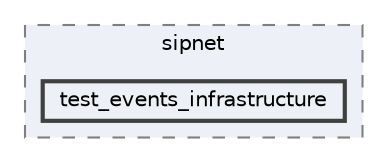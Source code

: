 digraph "test_events_infrastructure"
{
 // LATEX_PDF_SIZE
  bgcolor="transparent";
  edge [fontname=Helvetica,fontsize=10,labelfontname=Helvetica,labelfontsize=10];
  node [fontname=Helvetica,fontsize=10,shape=box,height=0.2,width=0.4];
  compound=true
  subgraph clusterdir_8339345384de966eb2453ef826c7d09c {
    graph [ bgcolor="#edf0f7", pencolor="grey50", label="sipnet", fontname=Helvetica,fontsize=10 style="filled,dashed", URL="dir_8339345384de966eb2453ef826c7d09c.html",tooltip=""]
  dir_43e5be1965c3619d05a76c7ef53023d6 [label="test_events_infrastructure", fillcolor="#edf0f7", color="grey25", style="filled,bold", URL="dir_43e5be1965c3619d05a76c7ef53023d6.html",tooltip=""];
  }
}
